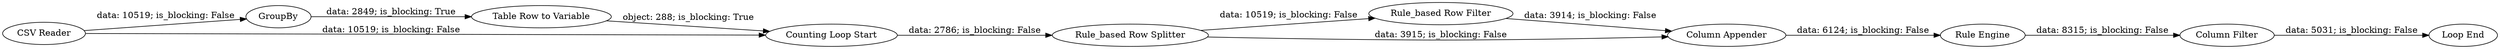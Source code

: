 digraph {
	"-4392420285103651981_81" [label=GroupBy]
	"-4392420285103651981_9" [label="Rule_based Row Filter"]
	"-4392420285103651981_20" [label="Rule Engine"]
	"-4392420285103651981_78" [label="Loop End"]
	"-4392420285103651981_82" [label="Table Row to Variable"]
	"-4392420285103651981_17" [label="Column Filter"]
	"-4392420285103651981_77" [label="Counting Loop Start"]
	"-4392420285103651981_8" [label="Rule_based Row Splitter"]
	"-4392420285103651981_13" [label="Column Appender"]
	"-4392420285103651981_1" [label="CSV Reader"]
	"-4392420285103651981_1" -> "-4392420285103651981_81" [label="data: 10519; is_blocking: False"]
	"-4392420285103651981_8" -> "-4392420285103651981_9" [label="data: 10519; is_blocking: False"]
	"-4392420285103651981_20" -> "-4392420285103651981_17" [label="data: 8315; is_blocking: False"]
	"-4392420285103651981_1" -> "-4392420285103651981_77" [label="data: 10519; is_blocking: False"]
	"-4392420285103651981_77" -> "-4392420285103651981_8" [label="data: 2786; is_blocking: False"]
	"-4392420285103651981_17" -> "-4392420285103651981_78" [label="data: 5031; is_blocking: False"]
	"-4392420285103651981_13" -> "-4392420285103651981_20" [label="data: 6124; is_blocking: False"]
	"-4392420285103651981_81" -> "-4392420285103651981_82" [label="data: 2849; is_blocking: True"]
	"-4392420285103651981_9" -> "-4392420285103651981_13" [label="data: 3914; is_blocking: False"]
	"-4392420285103651981_8" -> "-4392420285103651981_13" [label="data: 3915; is_blocking: False"]
	"-4392420285103651981_82" -> "-4392420285103651981_77" [label="object: 288; is_blocking: True"]
	rankdir=LR
}
